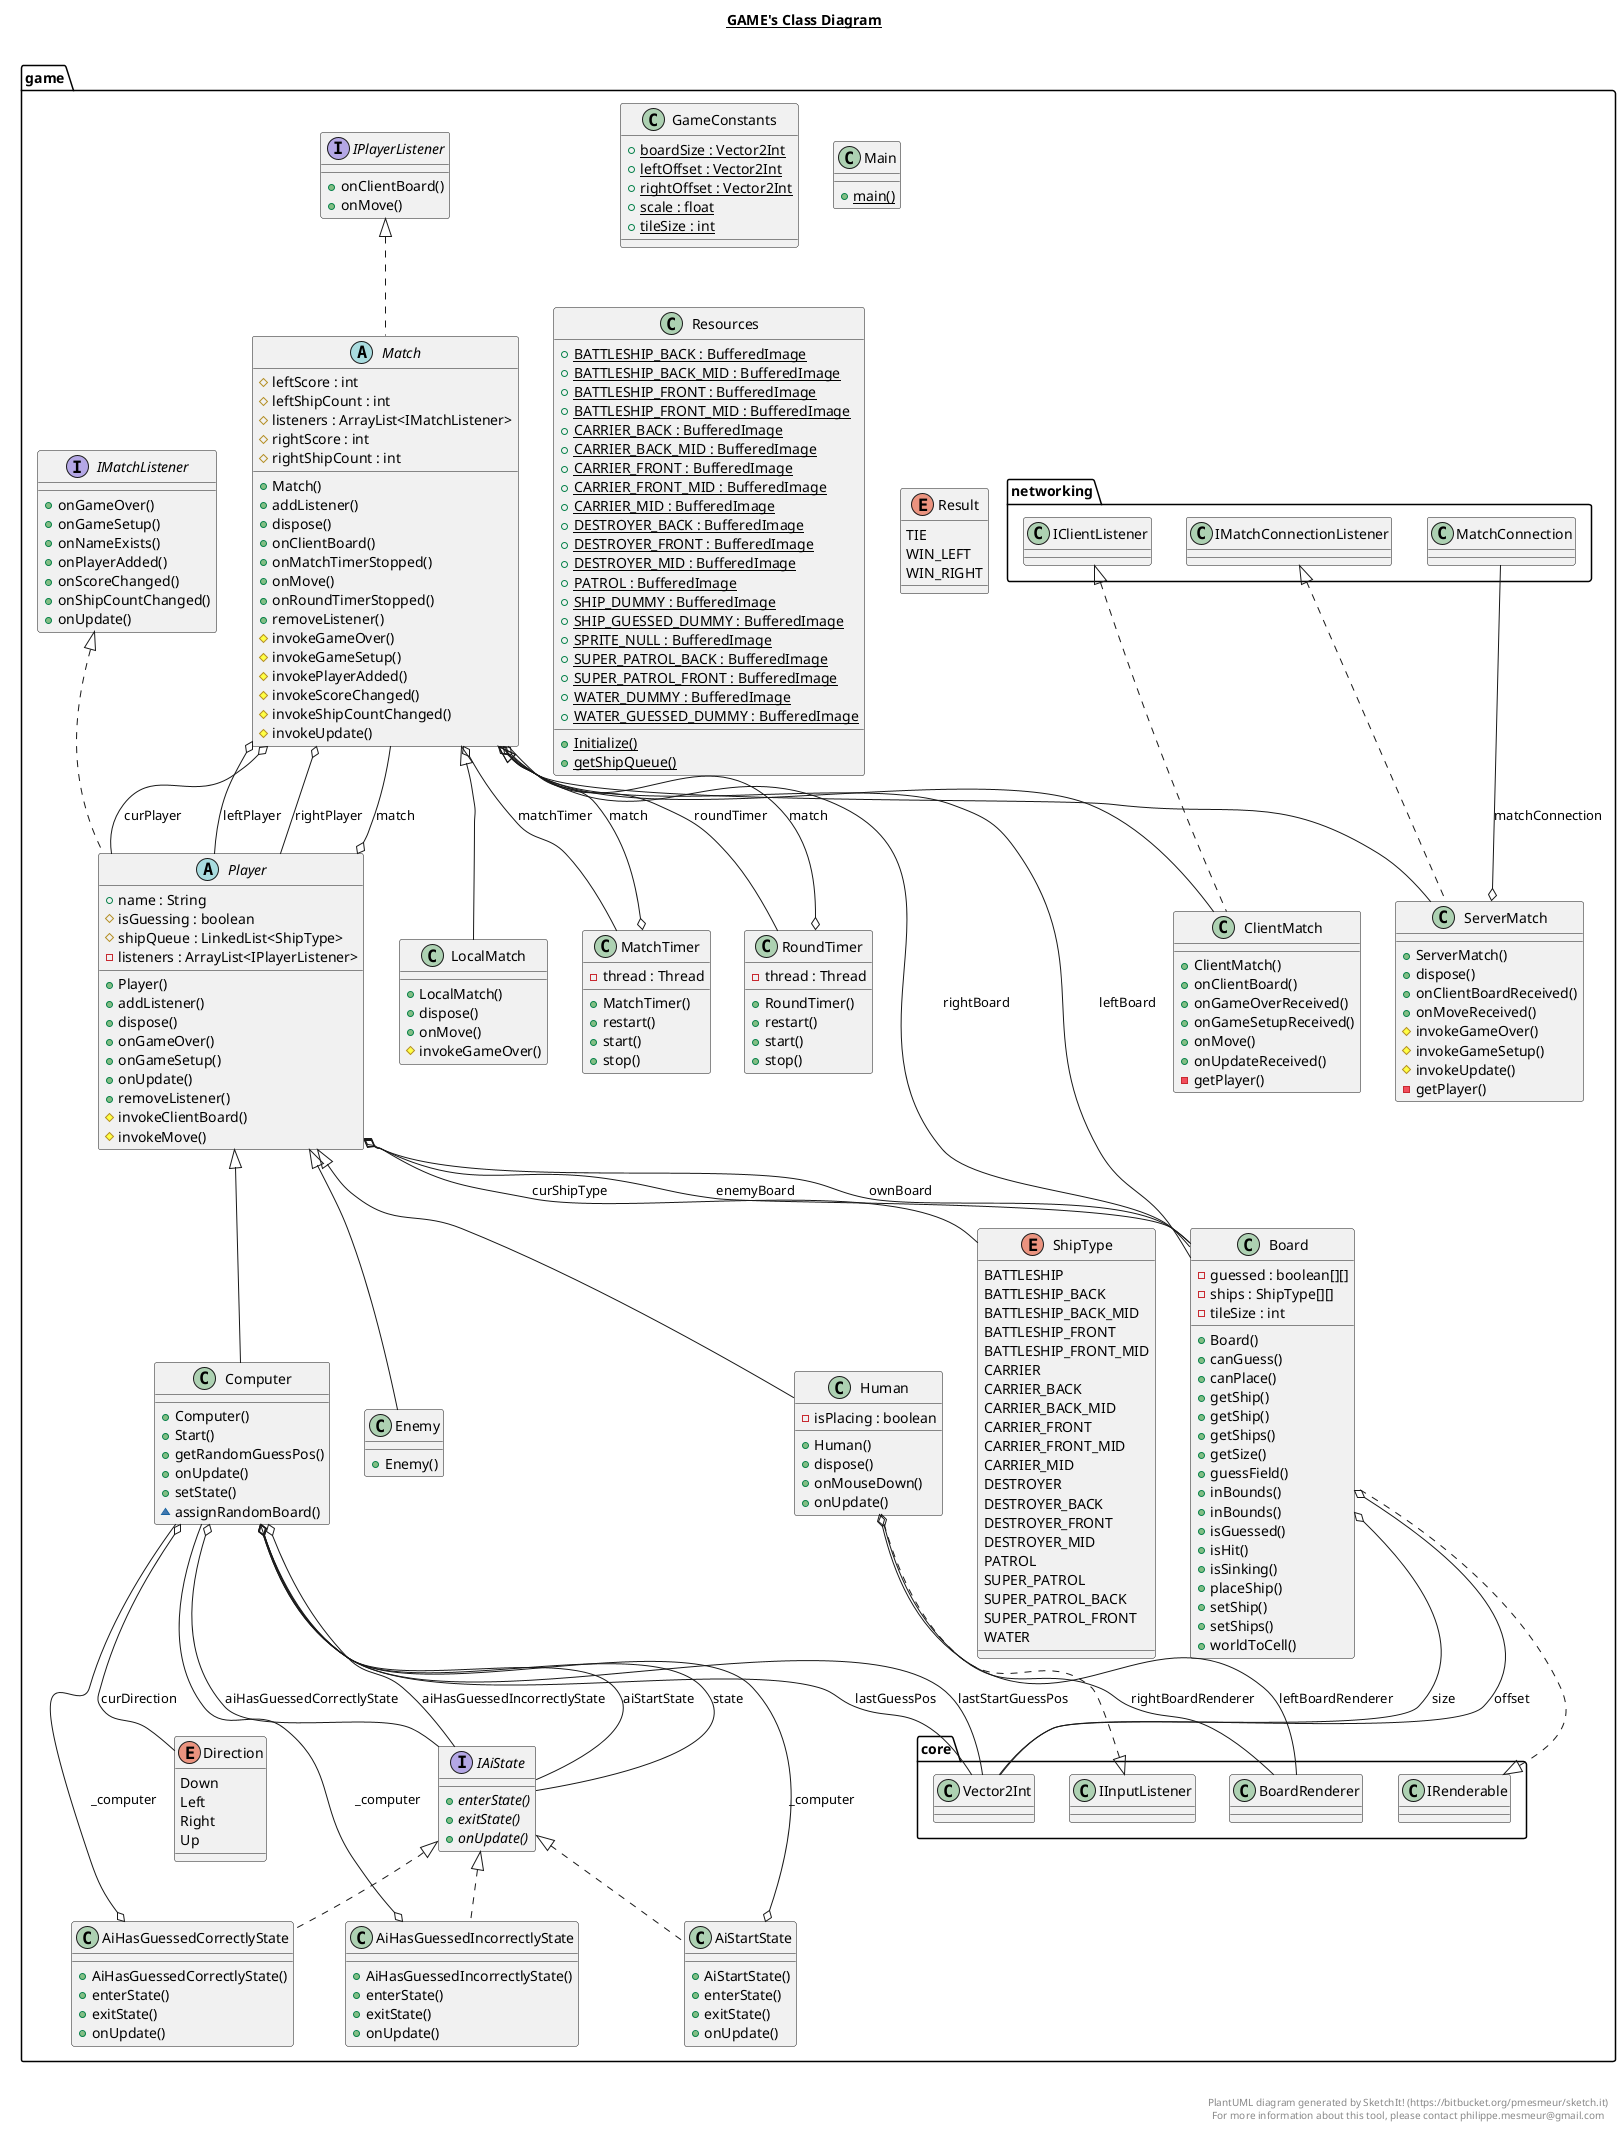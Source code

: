 @startuml

title __GAME's Class Diagram__\n

  namespace game {
    class game.AiHasGuessedCorrectlyState {
        + AiHasGuessedCorrectlyState()
        + enterState()
        + exitState()
        + onUpdate()
    }
  }
  

  namespace game {
    class game.AiHasGuessedIncorrectlyState {
        + AiHasGuessedIncorrectlyState()
        + enterState()
        + exitState()
        + onUpdate()
    }
  }
  

  namespace game {
    class game.AiStartState {
        + AiStartState()
        + enterState()
        + exitState()
        + onUpdate()
    }
  }
  

  namespace game {
    class game.Board {
        - guessed : boolean[][]
        - ships : ShipType[][]
        - tileSize : int
        + Board()
        + canGuess()
        + canPlace()
        + getShip()
        + getShip()
        + getShips()
        + getSize()
        + guessField()
        + inBounds()
        + inBounds()
        + isGuessed()
        + isHit()
        + isSinking()
        + placeShip()
        + setShip()
        + setShips()
        + worldToCell()
    }
  }
  

  namespace game {
    class game.ClientMatch {
        + ClientMatch()
        + onClientBoard()
        + onGameOverReceived()
        + onGameSetupReceived()
        + onMove()
        + onUpdateReceived()
        - getPlayer()
    }
  }
  

  namespace game {
    class game.Computer {
        + Computer()
        + Start()
        + getRandomGuessPos()
        + onUpdate()
        + setState()
        ~ assignRandomBoard()
    }
  }
  

  namespace game {
    enum Direction {
      Down
      Left
      Right
      Up
    }
  }
  

  namespace game {
    class game.Enemy {
        + Enemy()
    }
  }
  

  namespace game {
    class game.GameConstants {
        {static} + boardSize : Vector2Int
        {static} + leftOffset : Vector2Int
        {static} + rightOffset : Vector2Int
        {static} + scale : float
        {static} + tileSize : int
    }
  }
  

  namespace game {
    class game.Human {
        - isPlacing : boolean
        + Human()
        + dispose()
        + onMouseDown()
        + onUpdate()
    }
  }
  

  namespace game {
    interface game.IAiState {
        {abstract} + enterState()
        {abstract} + exitState()
        {abstract} + onUpdate()
    }
  }
  

  namespace game {
    interface game.IMatchListener {
        + onGameOver()
        + onGameSetup()
        + onNameExists()
        + onPlayerAdded()
        + onScoreChanged()
        + onShipCountChanged()
        + onUpdate()
    }
  }
  

  namespace game {
    interface game.IPlayerListener {
        + onClientBoard()
        + onMove()
    }
  }
  

  namespace game {
    class game.LocalMatch {
        + LocalMatch()
        + dispose()
        + onMove()
        # invokeGameOver()
    }
  }
  

  namespace game {
    class game.Main {
        {static} + main()
    }
  }
  

  namespace game {
    abstract class game.Match {
        # leftScore : int
        # leftShipCount : int
        # listeners : ArrayList<IMatchListener>
        # rightScore : int
        # rightShipCount : int
        + Match()
        + addListener()
        + dispose()
        + onClientBoard()
        + onMatchTimerStopped()
        + onMove()
        + onRoundTimerStopped()
        + removeListener()
        # invokeGameOver()
        # invokeGameSetup()
        # invokePlayerAdded()
        # invokeScoreChanged()
        # invokeShipCountChanged()
        # invokeUpdate()
    }
  }
  

  namespace game {
    class game.MatchTimer {
        - thread : Thread
        + MatchTimer()
        + restart()
        + start()
        + stop()
    }
  }
  

  namespace game {
    abstract class game.Player {
        + name : String
        # isGuessing : boolean
        # shipQueue : LinkedList<ShipType>
        - listeners : ArrayList<IPlayerListener>
        + Player()
        + addListener()
        + dispose()
        + onGameOver()
        + onGameSetup()
        + onUpdate()
        + removeListener()
        # invokeClientBoard()
        # invokeMove()
    }
  }
  

  namespace game {
    class game.Resources {
        {static} + BATTLESHIP_BACK : BufferedImage
        {static} + BATTLESHIP_BACK_MID : BufferedImage
        {static} + BATTLESHIP_FRONT : BufferedImage
        {static} + BATTLESHIP_FRONT_MID : BufferedImage
        {static} + CARRIER_BACK : BufferedImage
        {static} + CARRIER_BACK_MID : BufferedImage
        {static} + CARRIER_FRONT : BufferedImage
        {static} + CARRIER_FRONT_MID : BufferedImage
        {static} + CARRIER_MID : BufferedImage
        {static} + DESTROYER_BACK : BufferedImage
        {static} + DESTROYER_FRONT : BufferedImage
        {static} + DESTROYER_MID : BufferedImage
        {static} + PATROL : BufferedImage
        {static} + SHIP_DUMMY : BufferedImage
        {static} + SHIP_GUESSED_DUMMY : BufferedImage
        {static} + SPRITE_NULL : BufferedImage
        {static} + SUPER_PATROL_BACK : BufferedImage
        {static} + SUPER_PATROL_FRONT : BufferedImage
        {static} + WATER_DUMMY : BufferedImage
        {static} + WATER_GUESSED_DUMMY : BufferedImage
        {static} + Initialize()
        {static} + getShipQueue()
    }
  }
  

  namespace game {
    enum Result {
      TIE
      WIN_LEFT
      WIN_RIGHT
    }
  }
  

  namespace game {
    class game.RoundTimer {
        - thread : Thread
        + RoundTimer()
        + restart()
        + start()
        + stop()
    }
  }
  

  namespace game {
    class game.ServerMatch {
        + ServerMatch()
        + dispose()
        + onClientBoardReceived()
        + onMoveReceived()
        # invokeGameOver()
        # invokeGameSetup()
        # invokeUpdate()
        - getPlayer()
    }
  }
  

  namespace game {
    enum ShipType {
      BATTLESHIP
      BATTLESHIP_BACK
      BATTLESHIP_BACK_MID
      BATTLESHIP_FRONT
      BATTLESHIP_FRONT_MID
      CARRIER
      CARRIER_BACK
      CARRIER_BACK_MID
      CARRIER_FRONT
      CARRIER_FRONT_MID
      CARRIER_MID
      DESTROYER
      DESTROYER_BACK
      DESTROYER_FRONT
      DESTROYER_MID
      PATROL
      SUPER_PATROL
      SUPER_PATROL_BACK
      SUPER_PATROL_FRONT
      WATER
    }
  }
  

  game.AiHasGuessedCorrectlyState .up.|> game.IAiState
  game.AiHasGuessedCorrectlyState o-- game.Computer : _computer
  game.AiHasGuessedIncorrectlyState .up.|> game.IAiState
  game.AiHasGuessedIncorrectlyState o-- game.Computer : _computer
  game.AiStartState .up.|> game.IAiState
  game.AiStartState o-- game.Computer : _computer
  game.Board .up.|> game.core.IRenderable
  game.Board o-- game.core.Vector2Int : offset
  game.Board o-- game.core.Vector2Int : size
  game.ClientMatch .up.|> game.networking.IClientListener
  game.ClientMatch -up-|> game.Match
  game.Computer -up-|> game.Player
  game.Computer o-- game.IAiState : aiHasGuessedCorrectlyState
  game.Computer o-- game.IAiState : aiHasGuessedIncorrectlyState
  game.Computer o-- game.IAiState : aiStartState
  game.Computer o-- game.Direction : curDirection
  game.Computer o-- game.core.Vector2Int : lastGuessPos
  game.Computer o-- game.core.Vector2Int : lastStartGuessPos
  game.Computer o-- game.IAiState : state
  game.Enemy -up-|> game.Player
  game.Human .up.|> game.core.IInputListener
  game.Human -up-|> game.Player
  game.Human o-- game.core.BoardRenderer : leftBoardRenderer
  game.Human o-- game.core.BoardRenderer : rightBoardRenderer
  game.LocalMatch -up-|> game.Match
  game.Match .up.|> game.IPlayerListener
  game.Match o-- game.Player : curPlayer
  game.Match o-- game.Board : leftBoard
  game.Match o-- game.Player : leftPlayer
  game.Match o-- game.MatchTimer : matchTimer
  game.Match o-- game.Board : rightBoard
  game.Match o-- game.Player : rightPlayer
  game.Match o-- game.RoundTimer : roundTimer
  game.MatchTimer o-- game.Match : match
  game.Player .up.|> game.IMatchListener
  game.Player o-- game.ShipType : curShipType
  game.Player o-- game.Board : enemyBoard
  game.Player o-- game.Match : match
  game.Player o-- game.Board : ownBoard
  game.RoundTimer o-- game.Match : match
  game.ServerMatch .up.|> game.networking.IMatchConnectionListener
  game.ServerMatch -up-|> game.Match
  game.ServerMatch o-- game.networking.MatchConnection : matchConnection


right footer


PlantUML diagram generated by SketchIt! (https://bitbucket.org/pmesmeur/sketch.it)
For more information about this tool, please contact philippe.mesmeur@gmail.com
endfooter

@enduml

